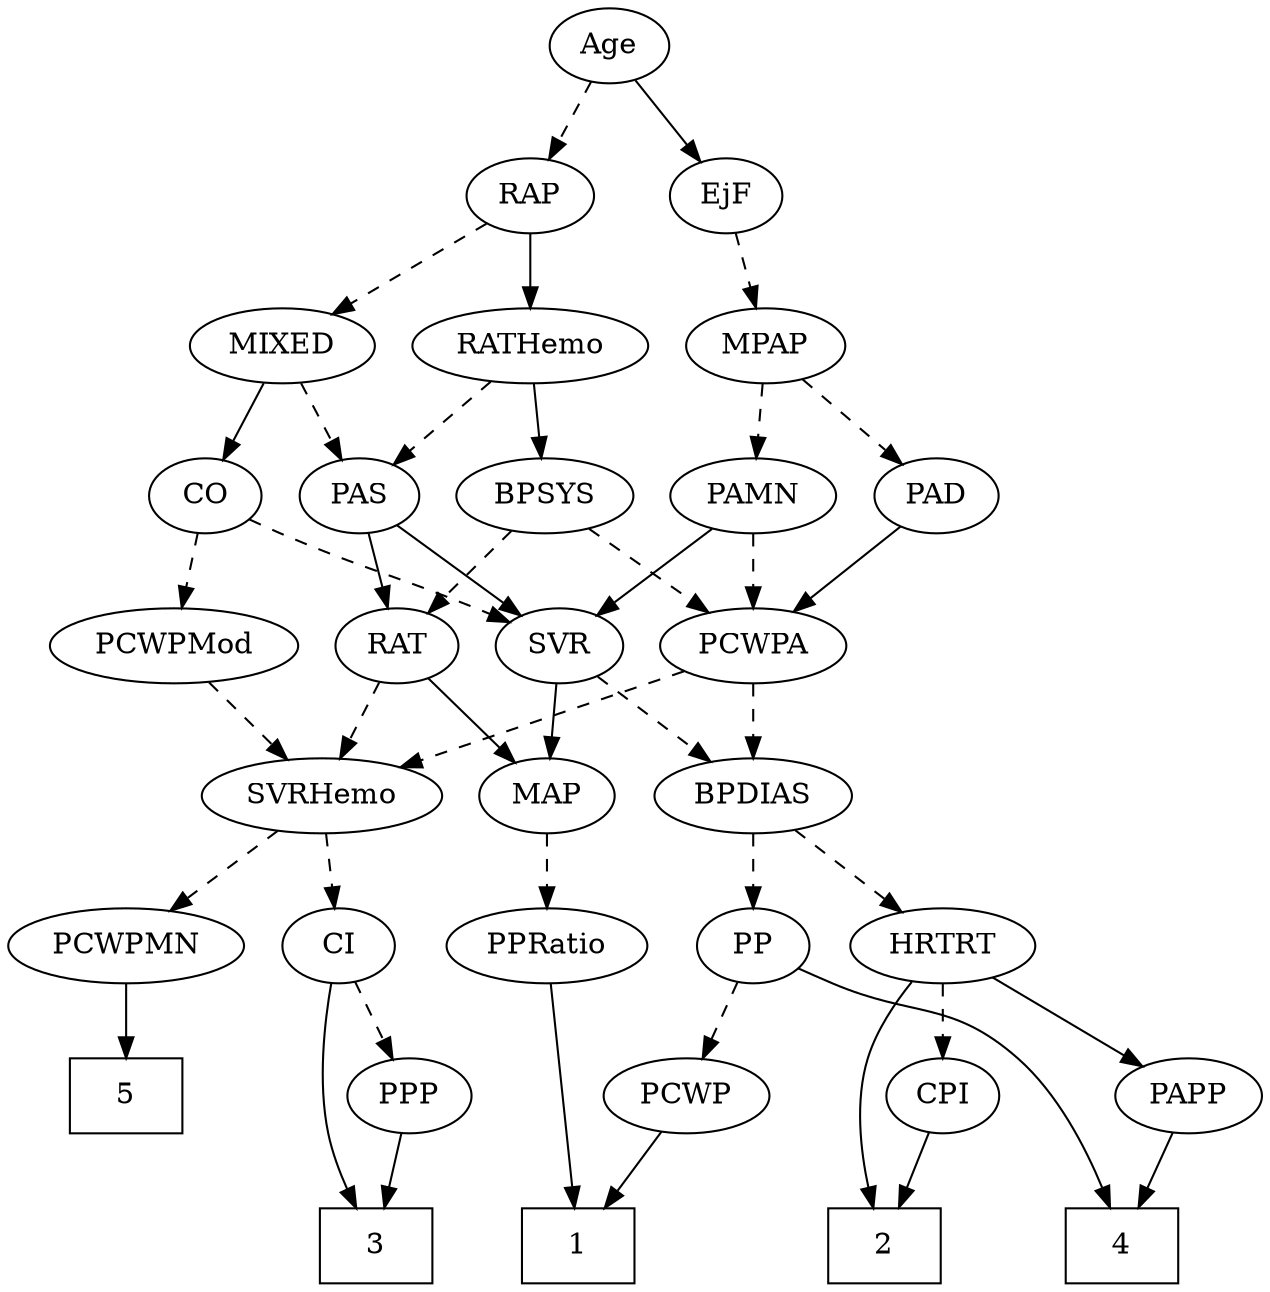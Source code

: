 strict digraph {
	graph [bb="0,0,563.89,612"];
	node [label="\N"];
	1	[height=0.5,
		pos="257.05,18",
		shape=box,
		width=0.75];
	2	[height=0.5,
		pos="389.05,18",
		shape=box,
		width=0.75];
	3	[height=0.5,
		pos="172.05,18",
		shape=box,
		width=0.75];
	4	[height=0.5,
		pos="502.05,18",
		shape=box,
		width=0.75];
	5	[height=0.5,
		pos="50.046,90",
		shape=box,
		width=0.75];
	Age	[height=0.5,
		pos="269.05,594",
		width=0.75];
	EjF	[height=0.5,
		pos="320.05,522",
		width=0.75];
	Age -> EjF	[pos="e,308.76,538.49 280.36,577.46 286.97,568.4 295.43,556.79 302.84,546.61",
		style=solid];
	RAP	[height=0.5,
		pos="233.05,522",
		width=0.77632];
	Age -> RAP	[pos="e,241.6,539.63 260.7,576.76 256.4,568.4 251.05,558.02 246.21,548.61",
		style=dashed];
	MPAP	[height=0.5,
		pos="335.05,450",
		width=0.97491];
	EjF -> MPAP	[pos="e,331.34,468.28 323.68,504.05 325.35,496.26 327.37,486.82 329.24,478.08",
		style=dashed];
	MIXED	[height=0.5,
		pos="125.05,450",
		width=1.1193];
	RAP -> MIXED	[pos="e,146.89,465.16 213.99,508.65 197.78,498.14 174.22,482.87 155.41,470.68",
		style=dashed];
	RATHemo	[height=0.5,
		pos="233.05,450",
		width=1.3721];
	RAP -> RATHemo	[pos="e,233.05,468.1 233.05,503.7 233.05,495.98 233.05,486.71 233.05,478.11",
		style=solid];
	CO	[height=0.5,
		pos="83.046,378",
		width=0.75];
	MIXED -> CO	[pos="e,92.638,394.99 115.09,432.41 109.94,423.83 103.56,413.19 97.847,403.67",
		style=solid];
	PAS	[height=0.5,
		pos="155.05,378",
		width=0.75];
	MIXED -> PAS	[pos="e,147.85,395.79 132.31,432.05 135.77,423.97 139.99,414.12 143.85,405.11",
		style=dashed];
	PAD	[height=0.5,
		pos="413.05,378",
		width=0.79437];
	MPAP -> PAD	[pos="e,397.22,393.21 351.97,433.81 363,423.92 377.53,410.87 389.66,399.99",
		style=dashed];
	PAMN	[height=0.5,
		pos="330.05,378",
		width=1.011];
	MPAP -> PAMN	[pos="e,331.27,396.1 333.81,431.7 333.26,423.98 332.6,414.71 331.98,406.11",
		style=dashed];
	BPSYS	[height=0.5,
		pos="238.05,378",
		width=1.0471];
	RAT	[height=0.5,
		pos="169.05,306",
		width=0.75827];
	BPSYS -> RAT	[pos="e,183.37,321.54 222.73,361.46 213.28,351.87 201,339.42 190.57,328.84",
		style=dashed];
	PCWPA	[height=0.5,
		pos="330.05,306",
		width=1.1555];
	BPSYS -> PCWPA	[pos="e,310.25,322.07 257.56,362.15 270.52,352.29 287.74,339.19 302.14,328.23",
		style=dashed];
	PAD -> PCWPA	[pos="e,348.14,322.26 396.65,363.17 385.07,353.4 369.31,340.11 356.03,328.91",
		style=solid];
	SVR	[height=0.5,
		pos="242.05,306",
		width=0.77632];
	CO -> SVR	[pos="e,219.8,317.37 104.29,366.77 109.12,364.5 114.25,362.14 119.05,360 156.9,343.15 167.1,340.65 205.05,324 206.84,323.21 208.68,322.39 \
210.54,321.56",
		style=dashed];
	PCWPMod	[height=0.5,
		pos="72.046,306",
		width=1.4443];
	CO -> PCWPMod	[pos="e,74.76,324.28 80.383,360.05 79.171,352.35 77.707,343.03 76.346,334.36",
		style=dashed];
	PAS -> RAT	[pos="e,165.59,324.28 158.43,360.05 159.98,352.35 161.84,343.03 163.57,334.36",
		style=solid];
	PAS -> SVR	[pos="e,225.32,320.46 171.82,363.5 184.7,353.14 202.68,338.67 217.22,326.97",
		style=solid];
	PAMN -> SVR	[pos="e,258.9,320.4 311.38,362.15 298.39,351.82 280.93,337.93 266.78,326.68",
		style=solid];
	PAMN -> PCWPA	[pos="e,330.05,324.1 330.05,359.7 330.05,351.98 330.05,342.71 330.05,334.11",
		style=dashed];
	RATHemo -> BPSYS	[pos="e,236.82,396.1 234.28,431.7 234.83,423.98 235.49,414.71 236.11,406.11",
		style=solid];
	RATHemo -> PAS	[pos="e,170.56,392.93 215.35,433.12 204.39,423.28 190.2,410.55 178.34,399.9",
		style=dashed];
	CPI	[height=0.5,
		pos="417.05,90",
		width=0.75];
	CPI -> 2	[pos="e,396.02,36.447 410.41,72.411 407.23,64.454 403.33,54.722 399.75,45.756",
		style=solid];
	SVRHemo	[height=0.5,
		pos="139.05,234",
		width=1.3902];
	RAT -> SVRHemo	[pos="e,146.31,251.96 161.94,288.41 158.47,280.34 154.23,270.43 150.34,261.35",
		style=dashed];
	MAP	[height=0.5,
		pos="238.05,234",
		width=0.84854];
	RAT -> MAP	[pos="e,223.29,249.97 183.34,290.5 192.84,280.86 205.48,268.04 216.22,257.14",
		style=solid];
	BPDIAS	[height=0.5,
		pos="330.05,234",
		width=1.1735];
	SVR -> BPDIAS	[pos="e,310.99,250.16 259.01,291.5 271.45,281.61 288.6,267.96 302.94,256.56",
		style=dashed];
	SVR -> MAP	[pos="e,239.02,252.1 241.06,287.7 240.62,279.98 240.09,270.71 239.59,262.11",
		style=solid];
	PCWPMod -> SVRHemo	[pos="e,123.59,251.15 87.585,288.76 96.21,279.75 107.09,268.39 116.62,258.43",
		style=dashed];
	PCWPA -> SVRHemo	[pos="e,172.88,247.4 299.36,293.75 267.74,282.17 218.18,264 182.54,250.94",
		style=dashed];
	PCWPA -> BPDIAS	[pos="e,330.05,252.1 330.05,287.7 330.05,279.98 330.05,270.71 330.05,262.11",
		style=dashed];
	PCWPMN	[height=0.5,
		pos="50.046,162",
		width=1.3902];
	PCWPMN -> 5	[pos="e,50.046,108.1 50.046,143.7 50.046,135.98 50.046,126.71 50.046,118.11",
		style=solid];
	SVRHemo -> PCWPMN	[pos="e,69.855,178.58 118.85,217.12 106.7,207.56 91.071,195.27 77.777,184.81",
		style=dashed];
	CI	[height=0.5,
		pos="145.05,162",
		width=0.75];
	SVRHemo -> CI	[pos="e,143.58,180.1 140.53,215.7 141.19,207.98 141.98,198.71 142.72,190.11",
		style=dashed];
	PP	[height=0.5,
		pos="330.05,162",
		width=0.75];
	BPDIAS -> PP	[pos="e,330.05,180.1 330.05,215.7 330.05,207.98 330.05,198.71 330.05,190.11",
		style=dashed];
	HRTRT	[height=0.5,
		pos="417.05,162",
		width=1.1013];
	BPDIAS -> HRTRT	[pos="e,398.5,177.92 348.92,217.81 361.09,208.02 377.09,195.15 390.53,184.34",
		style=dashed];
	PPRatio	[height=0.5,
		pos="237.05,162",
		width=1.1013];
	MAP -> PPRatio	[pos="e,237.29,180.1 237.8,215.7 237.69,207.98 237.56,198.71 237.43,190.11",
		style=dashed];
	PP -> 4	[pos="e,496.46,36.283 351.72,151.22 357.05,148.83 362.74,146.31 368.05,144 405.66,127.62 422.59,135.48 453.05,108 471.78,91.096 484.88,\
65.29 492.79,45.812",
		style=solid];
	PCWP	[height=0.5,
		pos="299.05,90",
		width=0.97491];
	PP -> PCWP	[pos="e,306.55,107.96 322.7,144.41 319.12,136.34 314.74,126.43 310.72,117.35",
		style=dashed];
	PPP	[height=0.5,
		pos="138.05,90",
		width=0.75];
	PPP -> 3	[pos="e,163.73,36.124 145.93,72.765 149.89,64.611 154.79,54.529 159.27,45.307",
		style=solid];
	PPRatio -> 1	[pos="e,254.62,36.189 239.46,143.87 242.87,119.67 249.13,75.211 253.19,46.393",
		style=solid];
	PCWP -> 1	[pos="e,267.51,36.447 289.09,72.411 284.22,64.285 278.23,54.307 272.76,45.184",
		style=solid];
	CI -> 3	[pos="e,175.12,36.04 156.45,145.18 163.01,135.09 170.62,121.41 174.05,108 179.24,87.693 178.37,63.923 176.4,46.06",
		style=solid];
	CI -> PPP	[pos="e,139.76,108.1 143.32,143.7 142.54,135.98 141.62,126.71 140.76,118.11",
		style=dashed];
	PAPP	[height=0.5,
		pos="532.05,90",
		width=0.88464];
	PAPP -> 4	[pos="e,509.52,36.447 524.94,72.411 521.53,64.454 517.36,54.722 513.51,45.756",
		style=solid];
	HRTRT -> 2	[pos="e,383.7,36.133 402.56,145.17 394.51,135.27 385.3,121.82 381.05,108 374.83,87.795 377.5,63.885 381.35,45.938",
		style=solid];
	HRTRT -> CPI	[pos="e,417.05,108.1 417.05,143.7 417.05,135.98 417.05,126.71 417.05,118.11",
		style=dashed];
	HRTRT -> PAPP	[pos="e,510.92,103.86 439.77,147.17 457.62,136.3 482.65,121.07 502.13,109.21",
		style=solid];
}
